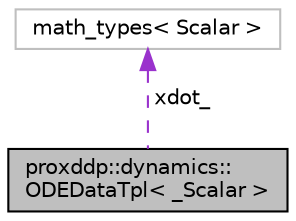 digraph "proxddp::dynamics::ODEDataTpl&lt; _Scalar &gt;"
{
 // LATEX_PDF_SIZE
  bgcolor="transparent";
  edge [fontname="Helvetica",fontsize="10",labelfontname="Helvetica",labelfontsize="10"];
  node [fontname="Helvetica",fontsize="10",shape=record];
  Node1 [label="proxddp::dynamics::\lODEDataTpl\< _Scalar \>",height=0.2,width=0.4,color="black", fillcolor="grey75", style="filled", fontcolor="black",tooltip=" "];
  Node2 -> Node1 [dir="back",color="darkorchid3",fontsize="10",style="dashed",label=" xdot_" ,fontname="Helvetica"];
  Node2 [label="math_types\< Scalar \>",height=0.2,width=0.4,color="grey75",tooltip=" "];
}

